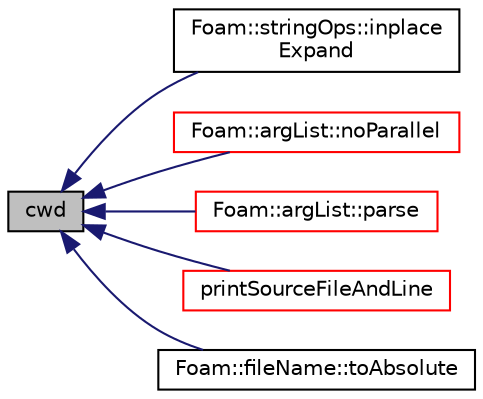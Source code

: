 digraph "cwd"
{
  bgcolor="transparent";
  edge [fontname="Helvetica",fontsize="10",labelfontname="Helvetica",labelfontsize="10"];
  node [fontname="Helvetica",fontsize="10",shape=record];
  rankdir="LR";
  Node1 [label="cwd",height=0.2,width=0.4,color="black", fillcolor="grey75", style="filled", fontcolor="black"];
  Node1 -> Node2 [dir="back",color="midnightblue",fontsize="10",style="solid",fontname="Helvetica"];
  Node2 [label="Foam::stringOps::inplace\lExpand",height=0.2,width=0.4,color="black",URL="$a11047.html#a055160fd36f36823c18f04ced0bbe9b4",tooltip="Inplace expand occurences of variables according to the dictionary. "];
  Node1 -> Node3 [dir="back",color="midnightblue",fontsize="10",style="solid",fontname="Helvetica"];
  Node3 [label="Foam::argList::noParallel",height=0.2,width=0.4,color="red",URL="$a00068.html#aa98a19a77af57e5cf159bdfdf6573fb6",tooltip="Remove the parallel options. "];
  Node1 -> Node4 [dir="back",color="midnightblue",fontsize="10",style="solid",fontname="Helvetica"];
  Node4 [label="Foam::argList::parse",height=0.2,width=0.4,color="red",URL="$a00068.html#a00aad68f835a5c0bcb8920505bb0bd10",tooltip="Parse. "];
  Node1 -> Node5 [dir="back",color="midnightblue",fontsize="10",style="solid",fontname="Helvetica"];
  Node5 [label="printSourceFileAndLine",height=0.2,width=0.4,color="red",URL="$a10958.html#acef53166bf4ca64567faafac3eaa8e04"];
  Node1 -> Node6 [dir="back",color="midnightblue",fontsize="10",style="solid",fontname="Helvetica"];
  Node6 [label="Foam::fileName::toAbsolute",height=0.2,width=0.4,color="black",URL="$a00791.html#ab0feed39df624befd2f92329572fd680",tooltip="Convert from relative to absolute. "];
}
